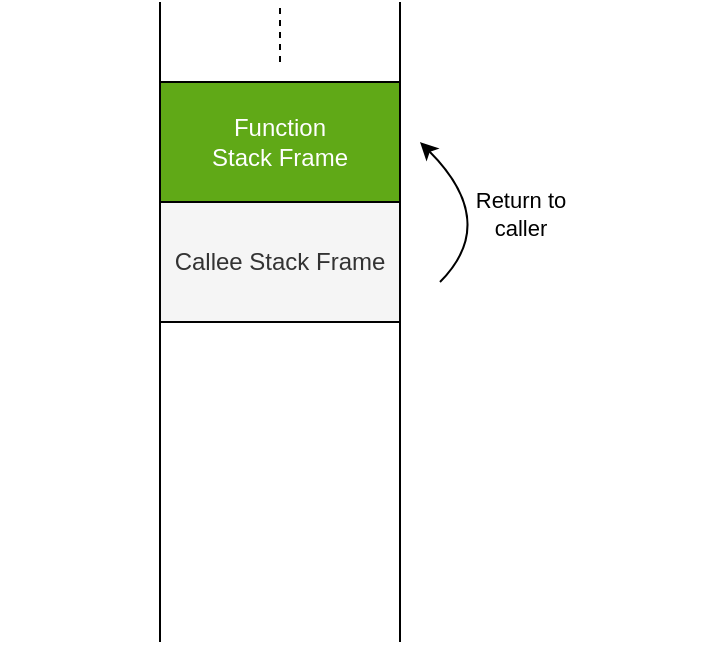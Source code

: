 <mxfile version="12.9.13" type="device"><diagram id="XqJ4mQxnOR7mIwFCOtnC" name="Page-1"><mxGraphModel dx="1164" dy="729" grid="1" gridSize="10" guides="1" tooltips="1" connect="1" arrows="1" fold="1" page="1" pageScale="1" pageWidth="850" pageHeight="1100" math="0" shadow="0"><root><mxCell id="0"/><mxCell id="1" parent="0"/><mxCell id="b5t2S1CxMU01NmITyNuN-2" value="" style="endArrow=none;html=1;" parent="1" edge="1"><mxGeometry width="50" height="50" relative="1" as="geometry"><mxPoint x="320" y="360" as="sourcePoint"/><mxPoint x="320" y="40" as="targetPoint"/></mxGeometry></mxCell><mxCell id="b5t2S1CxMU01NmITyNuN-3" value="" style="endArrow=none;html=1;" parent="1" edge="1"><mxGeometry width="50" height="50" relative="1" as="geometry"><mxPoint x="200" y="360" as="sourcePoint"/><mxPoint x="200" y="40" as="targetPoint"/></mxGeometry></mxCell><mxCell id="b5t2S1CxMU01NmITyNuN-4" value="Function&lt;br&gt;Stack Frame" style="rounded=0;whiteSpace=wrap;html=1;fillColor=#60a917;strokeColor=#000000;fontColor=#ffffff;" parent="1" vertex="1"><mxGeometry x="200" y="80" width="120" height="60" as="geometry"/></mxCell><mxCell id="b5t2S1CxMU01NmITyNuN-5" value="" style="endArrow=none;dashed=1;html=1;" parent="1" edge="1"><mxGeometry width="50" height="50" relative="1" as="geometry"><mxPoint x="260" y="70" as="sourcePoint"/><mxPoint x="260" y="40" as="targetPoint"/></mxGeometry></mxCell><mxCell id="b5t2S1CxMU01NmITyNuN-6" value="Callee Stack Frame" style="rounded=0;whiteSpace=wrap;html=1;strokeColor=#000000;fillColor=#f5f5f5;fontColor=#333333;" parent="1" vertex="1"><mxGeometry x="200" y="140" width="120" height="60" as="geometry"/></mxCell><mxCell id="b5t2S1CxMU01NmITyNuN-17" value="" style="curved=1;endArrow=classic;html=1;" parent="1" edge="1"><mxGeometry width="50" height="50" relative="1" as="geometry"><mxPoint x="340" y="180" as="sourcePoint"/><mxPoint x="330" y="110" as="targetPoint"/><Array as="points"><mxPoint x="370" y="150"/></Array></mxGeometry></mxCell><mxCell id="b5t2S1CxMU01NmITyNuN-18" value="Return to&lt;br&gt;caller" style="edgeLabel;html=1;align=center;verticalAlign=middle;resizable=0;points=[];" parent="b5t2S1CxMU01NmITyNuN-17" vertex="1" connectable="0"><mxGeometry x="-0.143" y="-6" relative="1" as="geometry"><mxPoint x="5.46" as="offset"/></mxGeometry></mxCell><mxCell id="R6X5rRJ1atRN6aqvnkYF-1" value="" style="rounded=0;whiteSpace=wrap;html=1;strokeColor=none;fontSize=35;fillColor=none;" vertex="1" parent="1"><mxGeometry x="120" y="40" width="360" height="320" as="geometry"/></mxCell></root></mxGraphModel></diagram></mxfile>